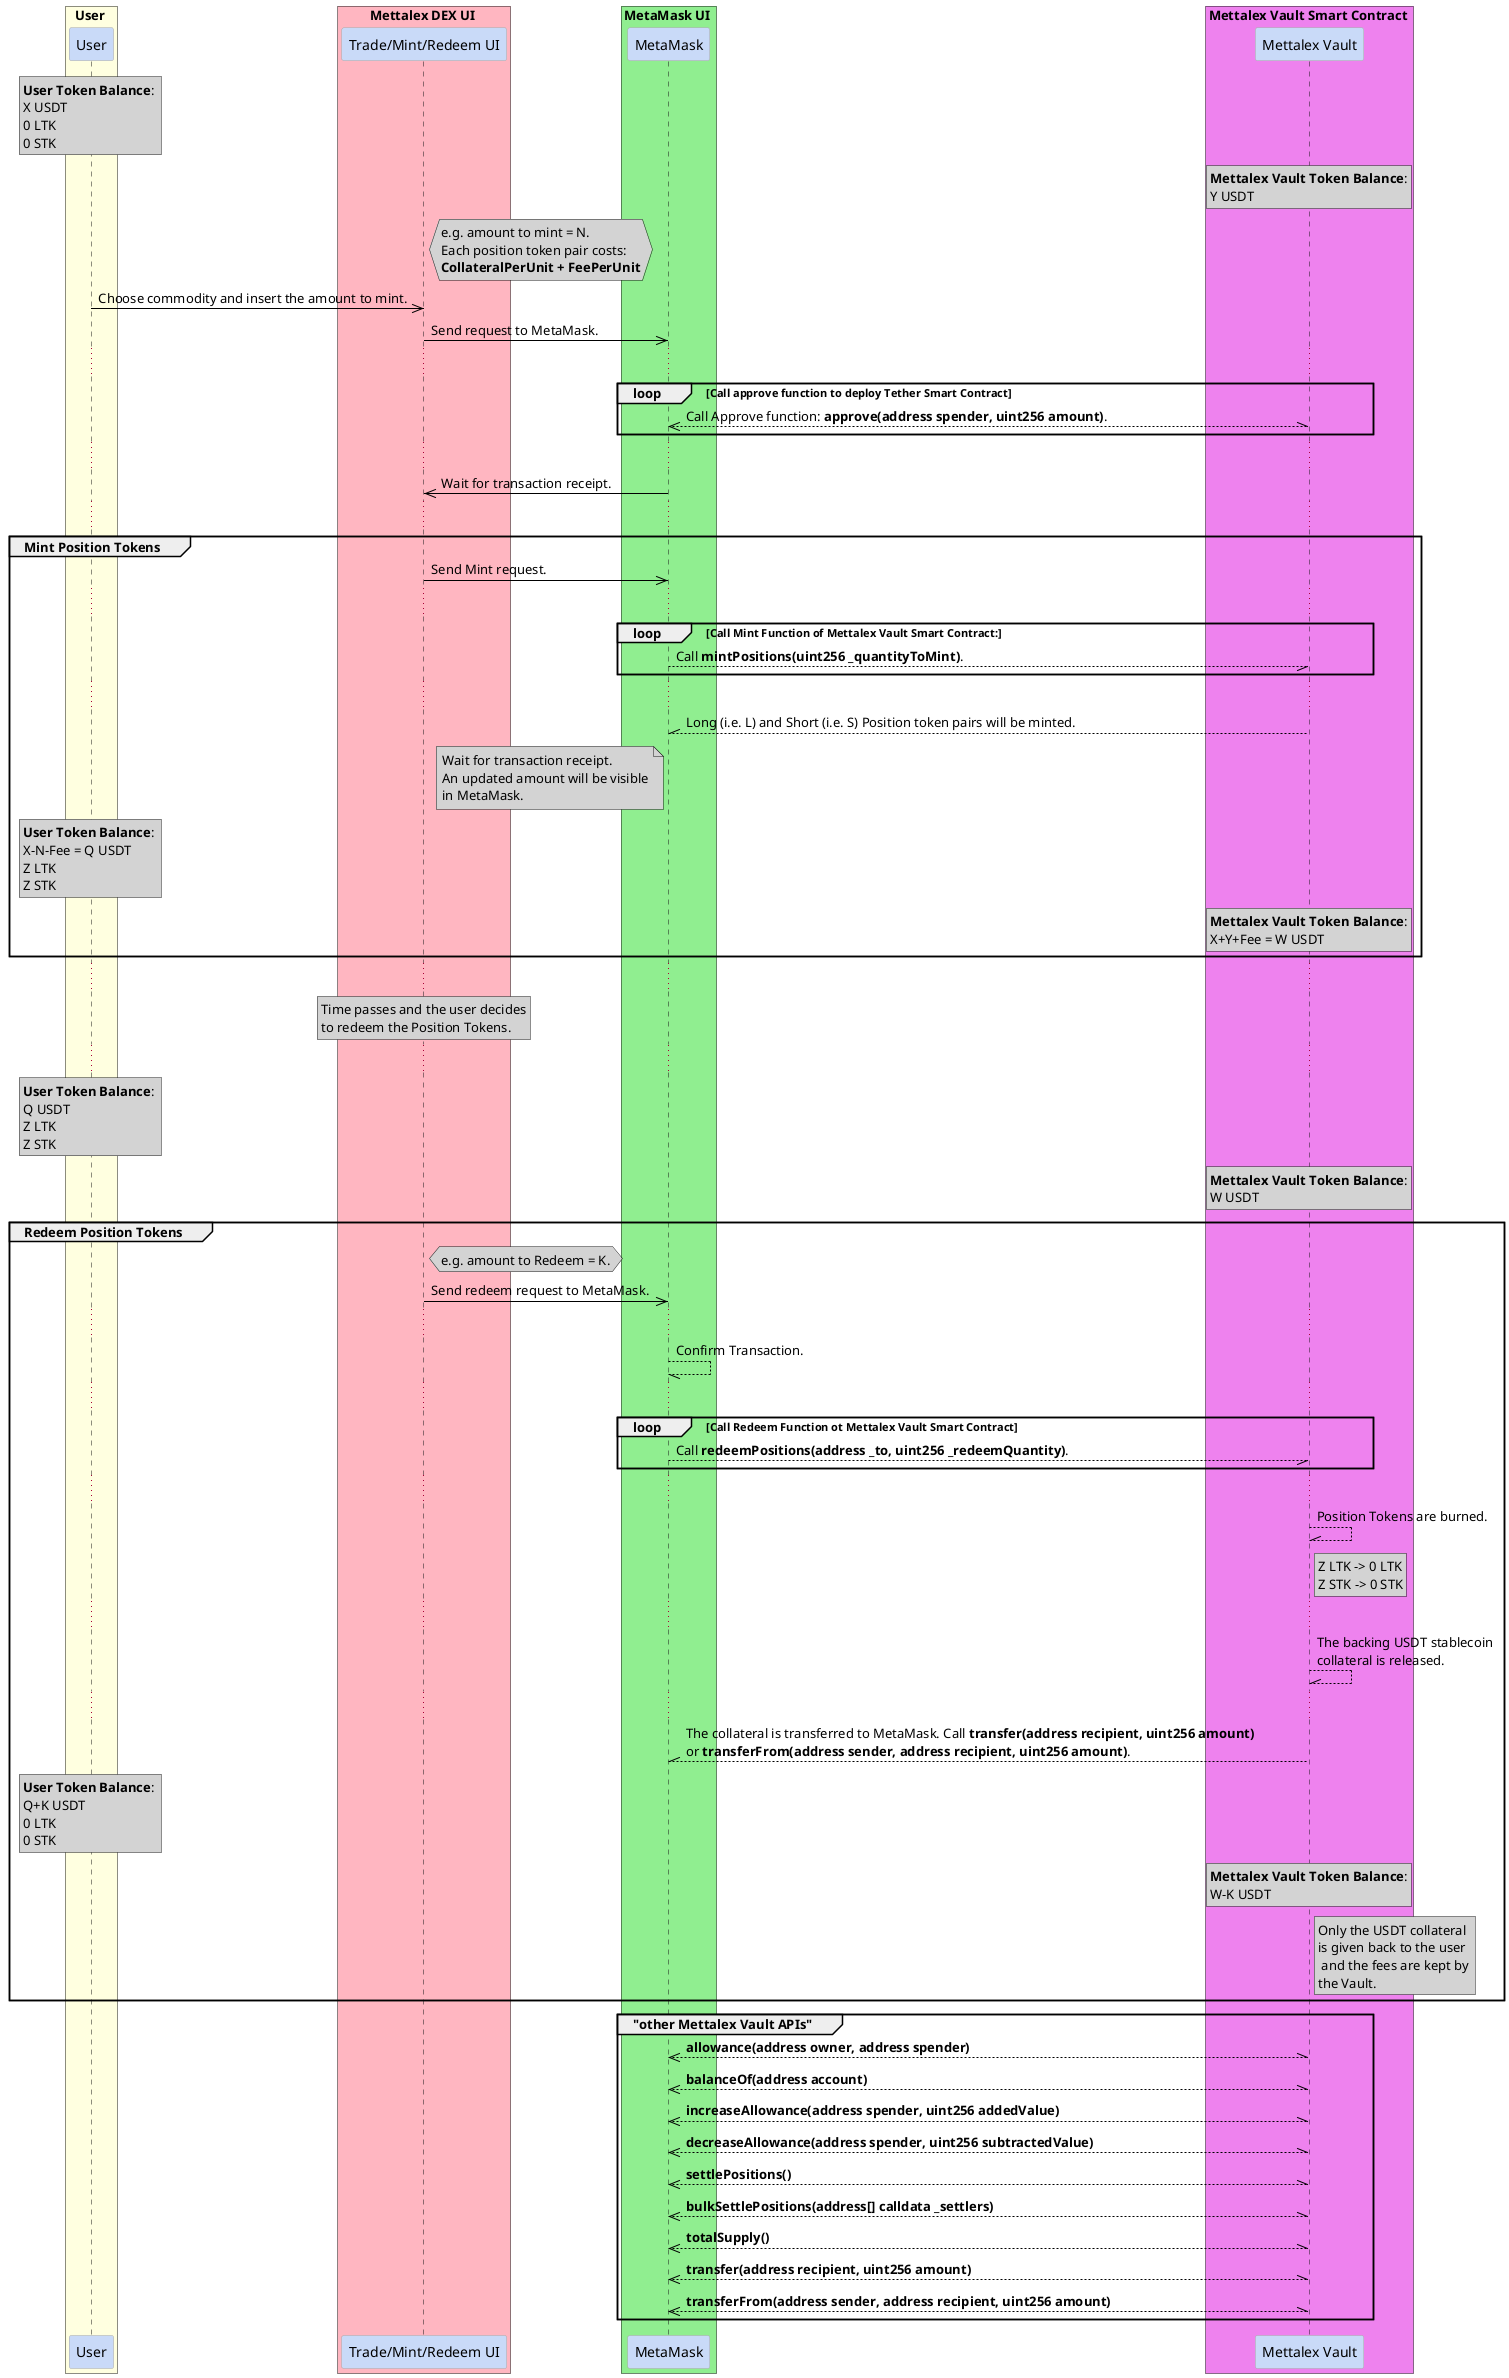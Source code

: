 @startuml

skinparam {
ParticipantBorderColor DarkGray
ParticipantBackgroundColor #c9daf8
ArrowColor Black
}

box User #lightyellow
participant "User" as user

end box

box Mettalex DEX UI #lightpink
participant "Trade/Mint/Redeem UI" as UI

end box

box MetaMask UI #lightgreen
participant "MetaMask" as MM

end box

box Mettalex Vault Smart Contract #violet
participant "Mettalex Vault" as MV

end box

rnote over user #lightgrey: **User Token Balance**: \nX USDT \n0 LTK \n0 STK
rnote over MV #lightgrey: **Mettalex Vault Token Balance**:\nY USDT

hnote right of UI #lightgrey: e.g. amount to mint = N.\nEach position token pair costs:\n**CollateralPerUnit + FeePerUnit**

user ->> UI: Choose commodity and insert the amount to mint.

UI ->> MM: Send request to MetaMask.
...
loop Call approve function to deploy Tether Smart Contract
MM //--\\ MV: Call Approve function: **approve(address spender, uint256 amount)**.

end loop
...

MM ->> UI: Wait for transaction receipt.
...

group Mint Position Tokens
UI ->> MM: Send Mint request.
...
loop Call Mint Function of Mettalex Vault Smart Contract:
MM --// MV: Call **mintPositions(uint256 _quantityToMint)**.
end
...
MV --\\ MM: Long (i.e. L) and Short (i.e. S) Position token pairs will be minted.
note left of MM #lightgrey: Wait for transaction receipt.\nAn updated amount will be visible\nin MetaMask.
rnote over user #lightgrey: **User Token Balance**: \nX-N-Fee = Q USDT \nZ LTK \nZ STK
rnote over MV #lightgrey: **Mettalex Vault Token Balance**:\nX+Y+Fee = W USDT
end


...
rnote over UI #lightgrey: Time passes and the user decides\nto redeem the Position Tokens.
...
rnote over user #lightgrey: **User Token Balance**: \nQ USDT \nZ LTK \nZ STK
rnote over MV #lightgrey: **Mettalex Vault Token Balance**:\nW USDT

group Redeem Position Tokens
hnote right of UI #lightgrey: e.g. amount to Redeem = K.
UI ->> MM: Send redeem request to MetaMask.
...
MM --// MM: Confirm Transaction.
...
loop Call Redeem Function ot Mettalex Vault Smart Contract
MM --// MV: Call **redeemPositions(address _to, uint256 _redeemQuantity)**.

end
...
MV --\\ MV: Position Tokens are burned.
rnote right of MV #lightgrey: Z LTK -> 0 LTK\nZ STK -> 0 STK
...
MV --\\ MV: The backing USDT stablecoin\ncollateral is released.
...
MV --\\ MM: The collateral is transferred to MetaMask. Call **transfer(address recipient, uint256 amount)**\nor **transferFrom(address sender, address recipient, uint256 amount)**.
rnote over user #lightgrey: **User Token Balance**: \nQ+K USDT \n0 LTK \n0 STK
rnote over MV #lightgrey: **Mettalex Vault Token Balance**:\nW-K USDT
rnote right of MV #lightgrey: Only the USDT collateral\nis given back to the user\n and the fees are kept by \nthe Vault.

end

group "other Mettalex Vault APIs"
MM //--\\ MV: **allowance(address owner, address spender)**
MM //--\\ MV: **balanceOf(address account)**
MM //--\\ MV: **increaseAllowance(address spender, uint256 addedValue)**
MM //--\\ MV: **decreaseAllowance(address spender, uint256 subtractedValue)**
MM //--\\ MV: **settlePositions()**
MM //--\\ MV: **bulkSettlePositions(address[] calldata _settlers)**
MM //--\\ MV: **totalSupply()**
MM //--\\ MV: **transfer(address recipient, uint256 amount)**
MM //--\\ MV: **transferFrom(address sender, address recipient, uint256 amount)**

end group


@enduml

